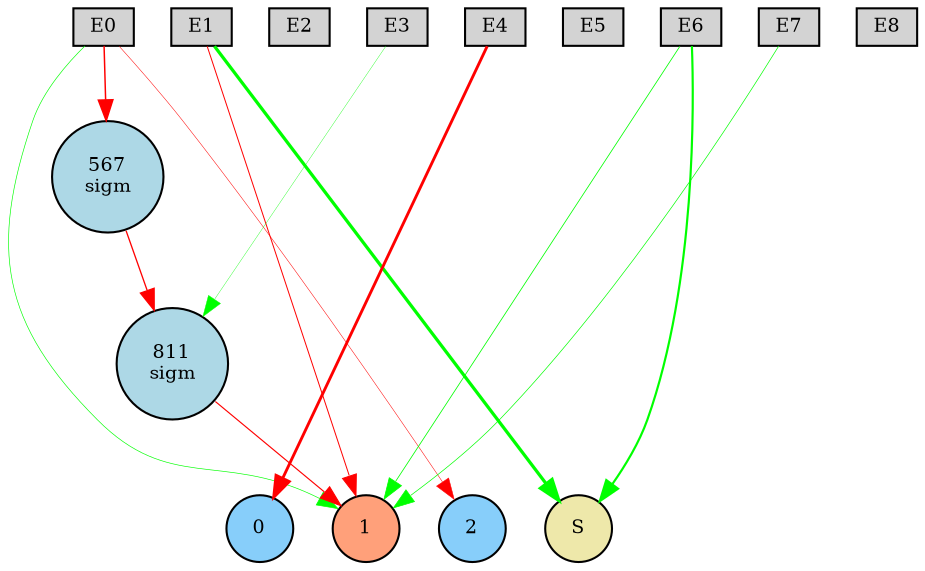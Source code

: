 digraph {
	node [fontsize=9 height=0.2 shape=circle width=0.2]
	subgraph inputs {
		node [shape=box style=filled]
		rank=source
		E0 [fillcolor=lightgray]
		E1 [fillcolor=lightgray]
		E0 -> E1 [style=invis]
		E2 [fillcolor=lightgray]
		E1 -> E2 [style=invis]
		E3 [fillcolor=lightgray]
		E2 -> E3 [style=invis]
		E4 [fillcolor=lightgray]
		E3 -> E4 [style=invis]
		E5 [fillcolor=lightgray]
		E4 -> E5 [style=invis]
		E6 [fillcolor=lightgray]
		E5 -> E6 [style=invis]
		E7 [fillcolor=lightgray]
		E6 -> E7 [style=invis]
		E8 [fillcolor=lightgray]
		E7 -> E8 [style=invis]
	}
	subgraph outputs {
		node [style=filled]
		rank=sink
		0 [fillcolor=lightskyblue fontsize=9 height=0.2 shape=circle width=0.2]
		1 [fillcolor=lightsalmon fontsize=9 height=0.2 shape=circle width=0.2]
		0 -> 1 [style=invis]
		2 [fillcolor=lightskyblue fontsize=9 height=0.2 shape=circle width=0.2]
		1 -> 2 [style=invis]
		S [fillcolor=palegoldenrod fontsize=9 height=0.2 shape=circle width=0.2]
		2 -> S [style=invis]
	}
	811 [label="811
sigm" fillcolor=lightblue style=filled]
	567 [label="567
sigm" fillcolor=lightblue style=filled]
	E4 -> 0 [color=red penwidth=1.3778297178501635 style=solid]
	E1 -> S [color=green penwidth=1.559578949956559 style=solid]
	E0 -> 1 [color=green penwidth=0.31151046109278085 style=solid]
	E6 -> S [color=green penwidth=1.0460456141563723 style=solid]
	E0 -> 567 [color=red penwidth=0.7137802075706863 style=solid]
	E6 -> 1 [color=green penwidth=0.3800549046946816 style=solid]
	E7 -> 1 [color=green penwidth=0.3281877270915471 style=solid]
	E0 -> 2 [color=red penwidth=0.24331794544156374 style=solid]
	E1 -> 1 [color=red penwidth=0.475993429675135 style=solid]
	567 -> 811 [color=red penwidth=0.6273058292781366 style=solid]
	811 -> 1 [color=red penwidth=0.5518503861644919 style=solid]
	E3 -> 811 [color=green penwidth=0.1736074031781561 style=solid]
}
